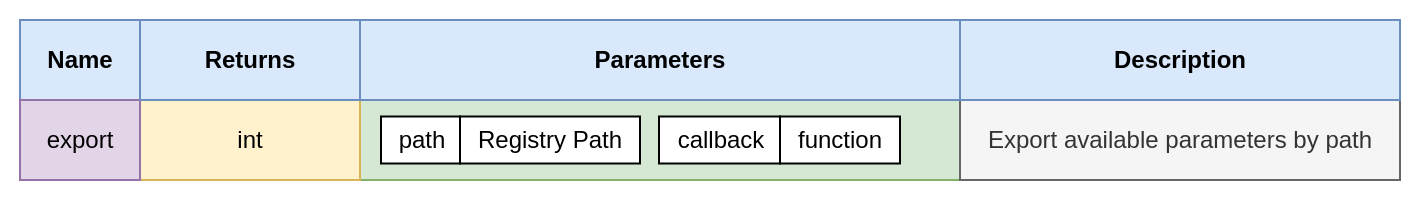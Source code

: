 <mxfile>
    <diagram id="fjN8D4Odn0497USpxgly" name="Page-1">
        <mxGraphModel dx="1051" dy="1609" grid="1" gridSize="10" guides="1" tooltips="1" connect="1" arrows="1" fold="1" page="1" pageScale="1" pageWidth="1169" pageHeight="827" background="#ffffff" math="0" shadow="0">
            <root>
                <mxCell id="0"/>
                <mxCell id="1" parent="0"/>
                <mxCell id="518" value="" style="rounded=0;whiteSpace=wrap;html=1;strokeColor=none;" vertex="1" parent="1">
                    <mxGeometry x="30" y="-810" width="710" height="100" as="geometry"/>
                </mxCell>
                <mxCell id="509" value="" style="rounded=0;whiteSpace=wrap;html=1;fillColor=#d5e8d4;strokeColor=#82b366;" parent="1" vertex="1">
                    <mxGeometry x="210" y="-760" width="300" height="40" as="geometry"/>
                </mxCell>
                <mxCell id="196" value="&lt;b&gt;Name&lt;/b&gt;" style="rounded=0;whiteSpace=wrap;html=1;align=center;fillColor=#dae8fc;strokeColor=#6c8ebf;" parent="1" vertex="1">
                    <mxGeometry x="40" y="-800" width="60" height="40" as="geometry"/>
                </mxCell>
                <mxCell id="423" value="int" style="rounded=0;whiteSpace=wrap;html=1;fillColor=#fff2cc;strokeColor=#d6b656;" parent="1" vertex="1">
                    <mxGeometry x="100" y="-760" width="110" height="40" as="geometry"/>
                </mxCell>
                <mxCell id="438" value="export" style="rounded=0;whiteSpace=wrap;html=1;fillColor=#e1d5e7;strokeColor=#9673a6;" parent="1" vertex="1">
                    <mxGeometry x="40" y="-760" width="60" height="40" as="geometry"/>
                </mxCell>
                <mxCell id="471" value="path" style="rounded=0;whiteSpace=wrap;html=1;" parent="1" vertex="1">
                    <mxGeometry x="220.5" y="-751.75" width="39.5" height="23.5" as="geometry"/>
                </mxCell>
                <mxCell id="472" value="Registry Path" style="rounded=0;whiteSpace=wrap;html=1;" parent="1" vertex="1">
                    <mxGeometry x="260" y="-751.75" width="90" height="23.5" as="geometry"/>
                </mxCell>
                <mxCell id="473" value="callback" style="rounded=0;whiteSpace=wrap;html=1;" parent="1" vertex="1">
                    <mxGeometry x="359.5" y="-751.75" width="60.5" height="23.5" as="geometry"/>
                </mxCell>
                <mxCell id="474" value="function" style="rounded=0;whiteSpace=wrap;html=1;" parent="1" vertex="1">
                    <mxGeometry x="420" y="-751.75" width="60" height="23.5" as="geometry"/>
                </mxCell>
                <mxCell id="501" value="&lt;b&gt;Parameters&lt;/b&gt;" style="rounded=0;whiteSpace=wrap;html=1;align=center;fillColor=#dae8fc;strokeColor=#6c8ebf;" parent="1" vertex="1">
                    <mxGeometry x="210" y="-800" width="300" height="40" as="geometry"/>
                </mxCell>
                <mxCell id="502" value="&lt;b&gt;Returns&lt;/b&gt;" style="rounded=0;whiteSpace=wrap;html=1;align=center;fillColor=#dae8fc;strokeColor=#6c8ebf;" parent="1" vertex="1">
                    <mxGeometry x="100" y="-800" width="110" height="40" as="geometry"/>
                </mxCell>
                <mxCell id="517" value="Export available parameters by path" style="rounded=0;whiteSpace=wrap;html=1;fillColor=#f5f5f5;strokeColor=#666666;fontColor=#333333;" parent="1" vertex="1">
                    <mxGeometry x="510" y="-760" width="220" height="40" as="geometry"/>
                </mxCell>
                <mxCell id="503" value="&lt;b&gt;Description&lt;/b&gt;" style="rounded=0;whiteSpace=wrap;html=1;align=center;fillColor=#dae8fc;strokeColor=#6c8ebf;" parent="1" vertex="1">
                    <mxGeometry x="510" y="-800" width="220" height="40" as="geometry"/>
                </mxCell>
            </root>
        </mxGraphModel>
    </diagram>
</mxfile>